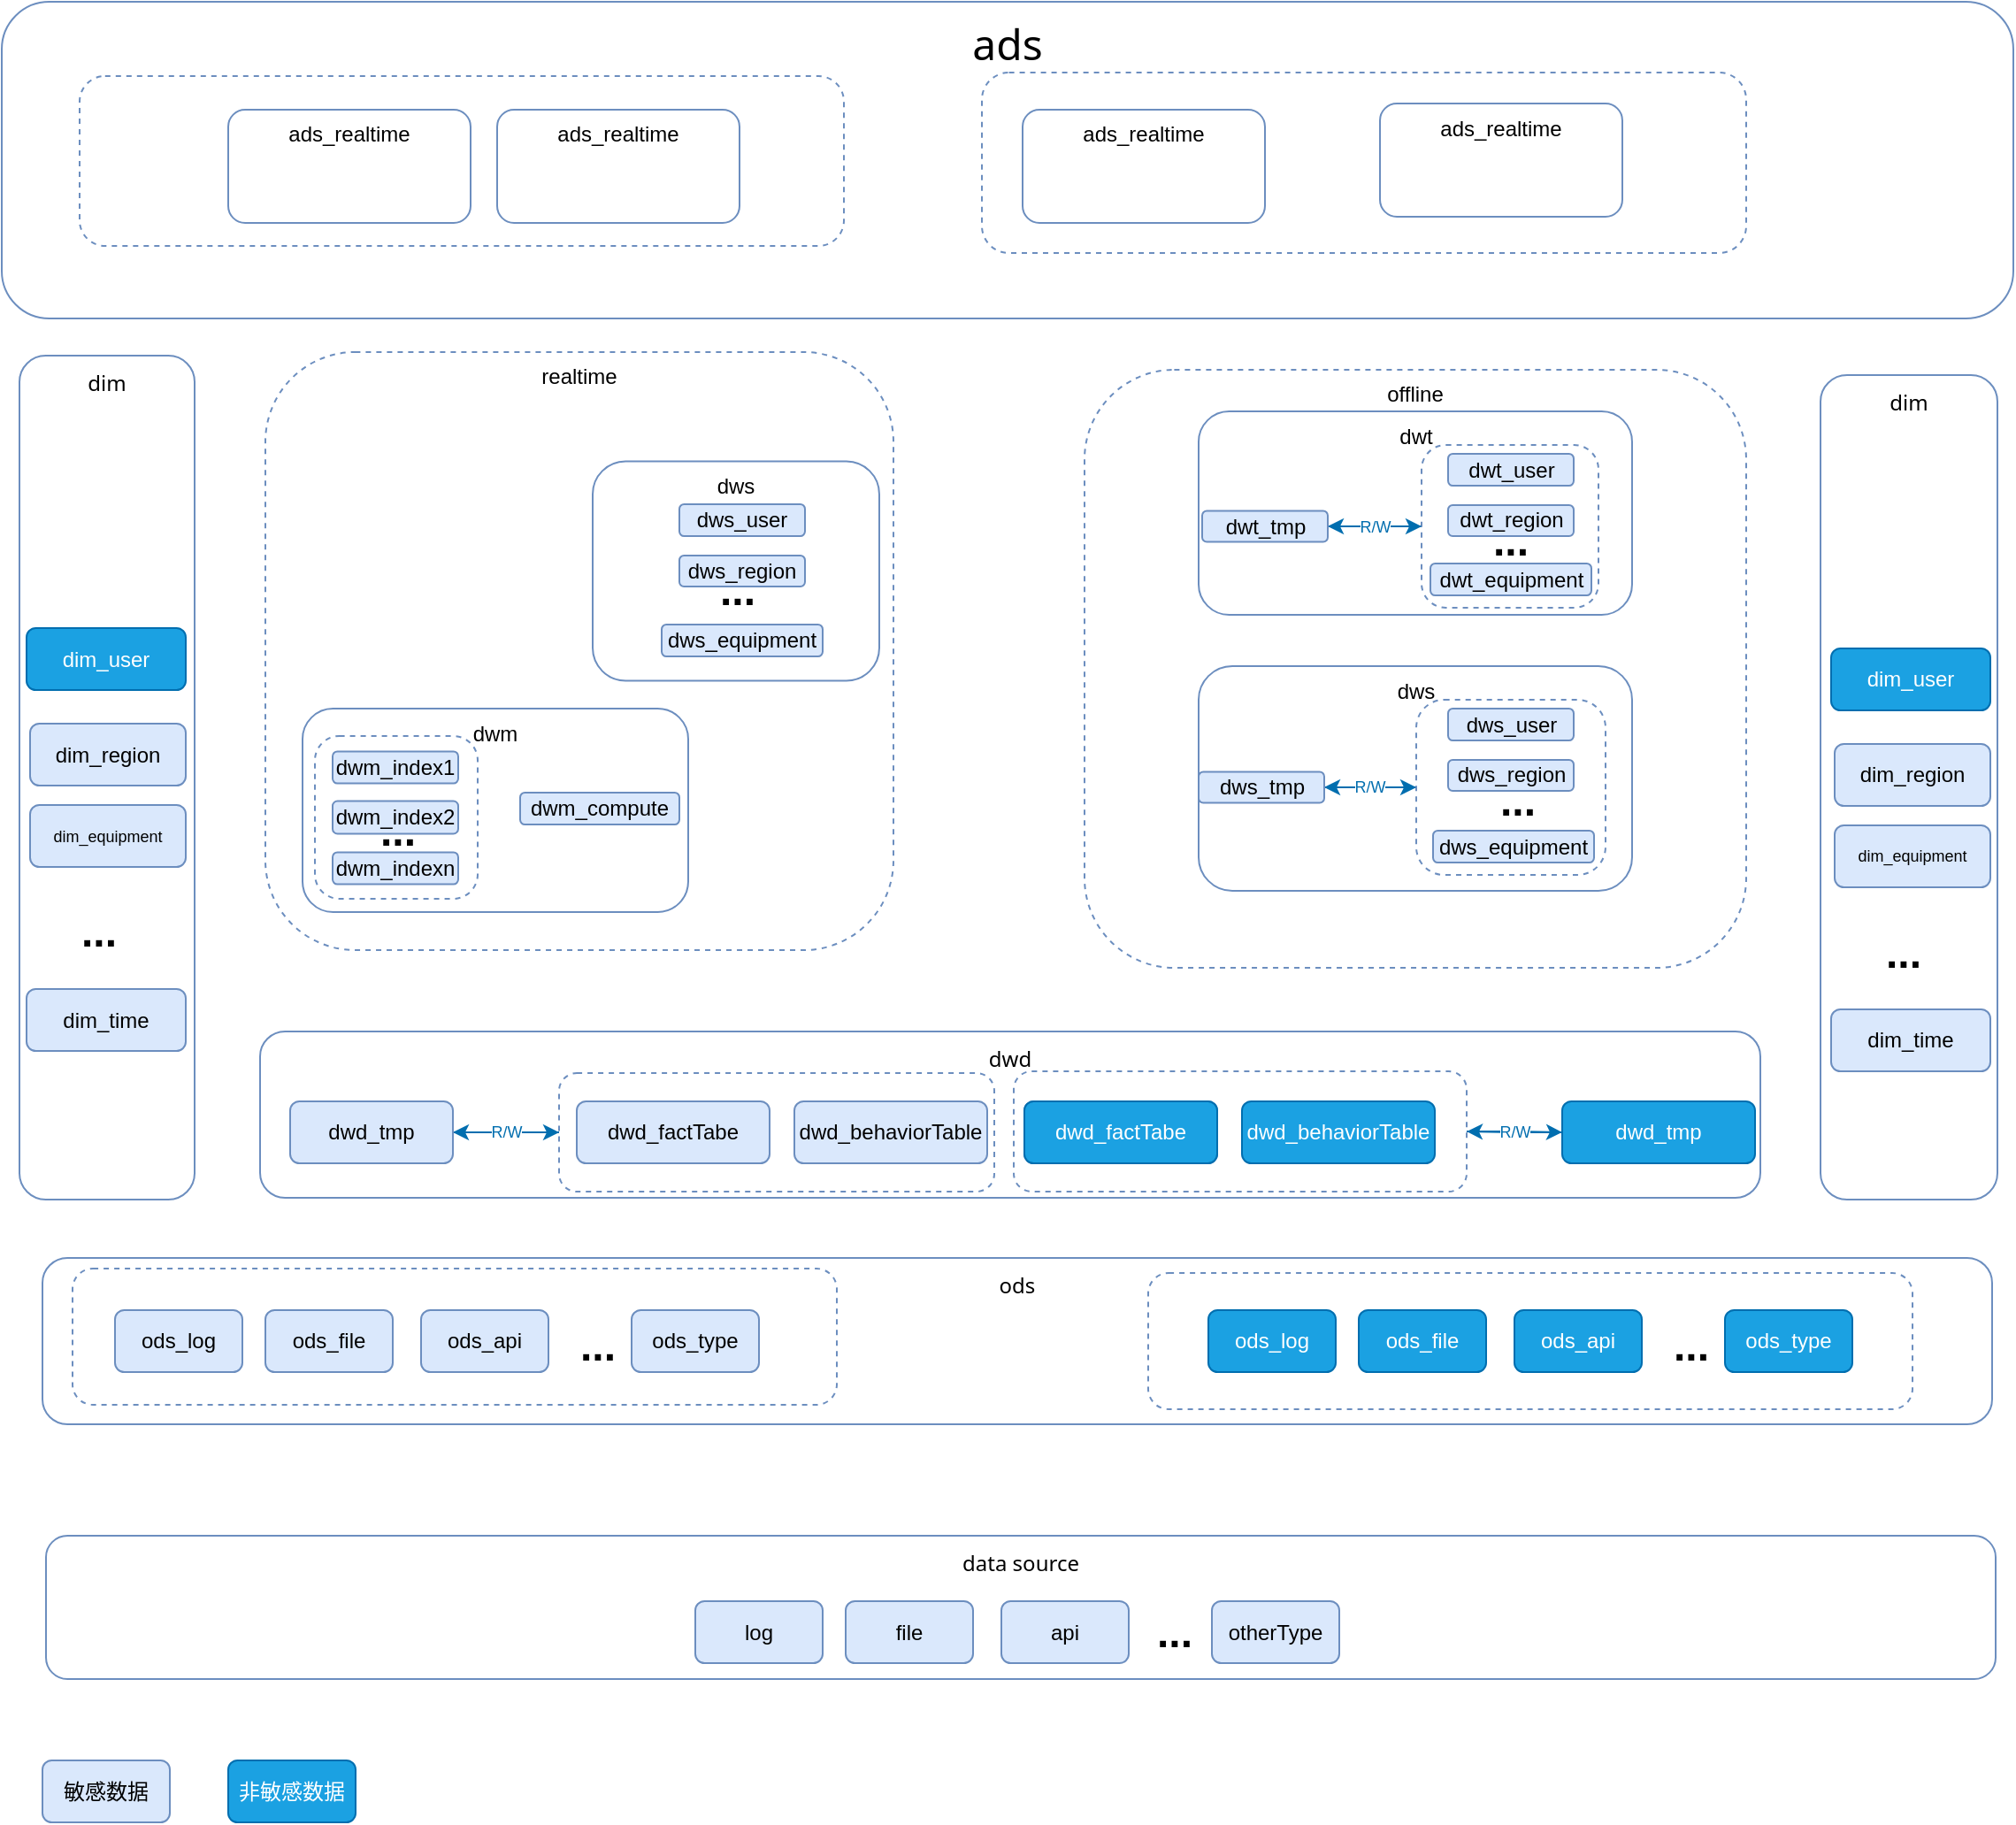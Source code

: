 <mxfile version="17.1.3" type="github">
  <diagram id="wFE0QG_FPsp0jaGvCLVb" name="Page-1">
    <mxGraphModel dx="3422" dy="1943" grid="0" gridSize="10" guides="1" tooltips="1" connect="1" arrows="1" fold="1" page="0" pageScale="1" pageWidth="850" pageHeight="1100" math="0" shadow="0">
      <root>
        <mxCell id="0" />
        <mxCell id="1" parent="0" />
        <mxCell id="cfSpo1sAoN0eUYBv1VR0-3" value="敏感数据" style="rounded=1;whiteSpace=wrap;html=1;fillColor=#dae8fc;strokeColor=#6c8ebf;" parent="1" vertex="1">
          <mxGeometry x="-1595" y="27" width="72" height="35" as="geometry" />
        </mxCell>
        <mxCell id="cfSpo1sAoN0eUYBv1VR0-4" value="非敏感数据" style="rounded=1;whiteSpace=wrap;html=1;fillColor=#1ba1e2;strokeColor=#006EAF;fontColor=#ffffff;" parent="1" vertex="1">
          <mxGeometry x="-1490" y="27" width="72" height="35" as="geometry" />
        </mxCell>
        <mxCell id="cfSpo1sAoN0eUYBv1VR0-5" value="&lt;p style=&quot;line-height: normal; margin: 0pt 0in; text-indent: 0in; text-align: left; direction: ltr; unicode-bidi: embed; word-break: normal; font-size: 12px;&quot;&gt;&lt;span style=&quot;font-size: 12px; font-family: &amp;quot;segoe ui&amp;quot;; letter-spacing: 0pt; vertical-align: baseline;&quot;&gt;data source&lt;/span&gt;&lt;/p&gt;" style="rounded=1;whiteSpace=wrap;html=1;fillColor=none;strokeColor=#6c8ebf;verticalAlign=top;fontSize=12;" parent="1" vertex="1">
          <mxGeometry x="-1593" y="-100" width="1102" height="81" as="geometry" />
        </mxCell>
        <mxCell id="cfSpo1sAoN0eUYBv1VR0-1" value="&lt;p style=&quot;line-height: normal; margin: 0pt 0in; text-indent: 0in; text-align: left; direction: ltr; unicode-bidi: embed; word-break: normal; font-size: 12px;&quot;&gt;&lt;font face=&quot;segoe ui&quot; style=&quot;font-size: 12px;&quot;&gt;&lt;span style=&quot;font-size: 12px;&quot;&gt;ods&lt;/span&gt;&lt;/font&gt;&lt;/p&gt;" style="rounded=1;whiteSpace=wrap;html=1;fillColor=none;strokeColor=#6c8ebf;verticalAlign=top;fontSize=12;" parent="1" vertex="1">
          <mxGeometry x="-1595" y="-257" width="1102" height="94" as="geometry" />
        </mxCell>
        <mxCell id="cfSpo1sAoN0eUYBv1VR0-7" value="&lt;p style=&quot;line-height: normal ; margin-top: 0pt ; margin-bottom: 0pt ; margin-left: 0in ; margin-right: 0in ; text-indent: 0in ; text-align: left ; direction: ltr ; unicode-bidi: embed ; word-break: normal&quot;&gt;&lt;br&gt;&lt;/p&gt;" style="rounded=1;whiteSpace=wrap;html=1;fillColor=none;strokeColor=#6c8ebf;verticalAlign=top;dashed=1;" parent="1" vertex="1">
          <mxGeometry x="-1578" y="-251" width="432" height="77" as="geometry" />
        </mxCell>
        <mxCell id="cfSpo1sAoN0eUYBv1VR0-9" value="&lt;p style=&quot;line-height: normal ; margin-top: 0pt ; margin-bottom: 0pt ; margin-left: 0in ; margin-right: 0in ; text-indent: 0in ; text-align: left ; direction: ltr ; unicode-bidi: embed ; word-break: normal&quot;&gt;&lt;br&gt;&lt;/p&gt;" style="rounded=1;whiteSpace=wrap;html=1;fillColor=none;strokeColor=#6c8ebf;verticalAlign=top;dashed=1;" parent="1" vertex="1">
          <mxGeometry x="-970" y="-248.5" width="432" height="77" as="geometry" />
        </mxCell>
        <mxCell id="cfSpo1sAoN0eUYBv1VR0-10" value="ods_log" style="rounded=1;whiteSpace=wrap;html=1;fillColor=#1ba1e2;strokeColor=#006EAF;fontColor=#ffffff;" parent="1" vertex="1">
          <mxGeometry x="-936" y="-227.5" width="72" height="35" as="geometry" />
        </mxCell>
        <mxCell id="cfSpo1sAoN0eUYBv1VR0-11" value="&lt;p style=&quot;line-height: normal ; margin-top: 0pt ; margin-bottom: 0pt ; margin-left: 0in ; margin-right: 0in ; text-indent: 0in ; text-align: left ; direction: ltr ; unicode-bidi: embed ; word-break: normal&quot;&gt;offline&lt;/p&gt;" style="rounded=1;whiteSpace=wrap;html=1;fillColor=none;strokeColor=#6c8ebf;verticalAlign=top;dashed=1;" parent="1" vertex="1">
          <mxGeometry x="-1006" y="-759" width="374" height="338" as="geometry" />
        </mxCell>
        <mxCell id="cfSpo1sAoN0eUYBv1VR0-15" value="&lt;p style=&quot;line-height: normal ; margin-top: 0pt ; margin-bottom: 0pt ; margin-left: 0in ; margin-right: 0in ; text-indent: 0in ; text-align: left ; direction: ltr ; unicode-bidi: embed ; word-break: normal&quot;&gt;realtime&lt;/p&gt;" style="rounded=1;whiteSpace=wrap;html=1;fillColor=none;strokeColor=#6c8ebf;verticalAlign=top;dashed=1;" parent="1" vertex="1">
          <mxGeometry x="-1469" y="-769" width="355" height="338" as="geometry" />
        </mxCell>
        <mxCell id="cfSpo1sAoN0eUYBv1VR0-16" value="&lt;p style=&quot;line-height: normal ; margin-top: 0pt ; margin-bottom: 0pt ; margin-left: 0in ; margin-right: 0in ; text-indent: 0in ; text-align: left ; direction: ltr ; unicode-bidi: embed ; word-break: normal&quot;&gt;&lt;font face=&quot;segoe ui&quot;&gt;&lt;span style=&quot;font-size: 24px&quot;&gt;ads&lt;/span&gt;&lt;/font&gt;&lt;/p&gt;" style="rounded=1;whiteSpace=wrap;html=1;fillColor=none;strokeColor=#6c8ebf;verticalAlign=top;" parent="1" vertex="1">
          <mxGeometry x="-1618" y="-967" width="1137" height="179" as="geometry" />
        </mxCell>
        <mxCell id="cfSpo1sAoN0eUYBv1VR0-18" value="&lt;p style=&quot;line-height: normal; margin: 0pt 0in; text-indent: 0in; text-align: left; direction: ltr; unicode-bidi: embed; word-break: normal; font-size: 12px;&quot;&gt;&lt;font face=&quot;segoe ui&quot; style=&quot;font-size: 12px;&quot;&gt;&lt;span style=&quot;font-size: 12px;&quot;&gt;dim&lt;/span&gt;&lt;/font&gt;&lt;/p&gt;" style="rounded=1;whiteSpace=wrap;html=1;fillColor=none;strokeColor=#6c8ebf;verticalAlign=top;fontSize=12;" parent="1" vertex="1">
          <mxGeometry x="-1608" y="-767" width="99" height="477" as="geometry" />
        </mxCell>
        <mxCell id="cfSpo1sAoN0eUYBv1VR0-22" value="&lt;p style=&quot;line-height: normal; margin: 0pt 0in; text-indent: 0in; text-align: left; direction: ltr; unicode-bidi: embed; word-break: normal; font-size: 12px;&quot;&gt;&lt;font face=&quot;segoe ui&quot; style=&quot;font-size: 12px;&quot;&gt;&lt;span style=&quot;font-size: 12px;&quot;&gt;dwd&lt;/span&gt;&lt;/font&gt;&lt;/p&gt;" style="rounded=1;whiteSpace=wrap;html=1;fillColor=none;strokeColor=#6c8ebf;verticalAlign=top;fontSize=12;" parent="1" vertex="1">
          <mxGeometry x="-1472" y="-385" width="848" height="94" as="geometry" />
        </mxCell>
        <mxCell id="cfSpo1sAoN0eUYBv1VR0-24" value="&lt;p style=&quot;line-height: normal ; margin-top: 0pt ; margin-bottom: 0pt ; margin-left: 0in ; margin-right: 0in ; text-indent: 0in ; text-align: left ; direction: ltr ; unicode-bidi: embed ; word-break: normal&quot;&gt;ads_realtime&lt;/p&gt;" style="rounded=1;whiteSpace=wrap;html=1;fillColor=none;strokeColor=#6c8ebf;verticalAlign=top;" parent="1" vertex="1">
          <mxGeometry x="-1490" y="-906" width="137" height="64" as="geometry" />
        </mxCell>
        <mxCell id="cfSpo1sAoN0eUYBv1VR0-26" value="&lt;p style=&quot;line-height: normal ; margin-top: 0pt ; margin-bottom: 0pt ; margin-left: 0in ; margin-right: 0in ; text-indent: 0in ; text-align: left ; direction: ltr ; unicode-bidi: embed ; word-break: normal&quot;&gt;ads_realtime&lt;/p&gt;" style="rounded=1;whiteSpace=wrap;html=1;fillColor=none;strokeColor=#6c8ebf;verticalAlign=top;" parent="1" vertex="1">
          <mxGeometry x="-1338" y="-906" width="137" height="64" as="geometry" />
        </mxCell>
        <mxCell id="cfSpo1sAoN0eUYBv1VR0-27" value="&lt;p style=&quot;line-height: normal ; margin-top: 0pt ; margin-bottom: 0pt ; margin-left: 0in ; margin-right: 0in ; text-indent: 0in ; text-align: left ; direction: ltr ; unicode-bidi: embed ; word-break: normal&quot;&gt;ads_realtime&lt;/p&gt;" style="rounded=1;whiteSpace=wrap;html=1;fillColor=none;strokeColor=#6c8ebf;verticalAlign=top;" parent="1" vertex="1">
          <mxGeometry x="-1041" y="-906" width="137" height="64" as="geometry" />
        </mxCell>
        <mxCell id="cfSpo1sAoN0eUYBv1VR0-28" value="&lt;p style=&quot;line-height: normal ; margin-top: 0pt ; margin-bottom: 0pt ; margin-left: 0in ; margin-right: 0in ; text-indent: 0in ; text-align: left ; direction: ltr ; unicode-bidi: embed ; word-break: normal&quot;&gt;ads_realtime&lt;/p&gt;" style="rounded=1;whiteSpace=wrap;html=1;fillColor=none;strokeColor=#6c8ebf;verticalAlign=top;" parent="1" vertex="1">
          <mxGeometry x="-839" y="-909.5" width="137" height="64" as="geometry" />
        </mxCell>
        <mxCell id="cfSpo1sAoN0eUYBv1VR0-29" value="&lt;p style=&quot;line-height: normal ; margin-top: 0pt ; margin-bottom: 0pt ; margin-left: 0in ; margin-right: 0in ; text-indent: 0in ; text-align: left ; direction: ltr ; unicode-bidi: embed ; word-break: normal&quot;&gt;&lt;br&gt;&lt;/p&gt;" style="rounded=1;whiteSpace=wrap;html=1;fillColor=none;strokeColor=#6c8ebf;verticalAlign=top;dashed=1;" parent="1" vertex="1">
          <mxGeometry x="-1574" y="-925" width="432" height="96" as="geometry" />
        </mxCell>
        <mxCell id="cfSpo1sAoN0eUYBv1VR0-30" value="&lt;p style=&quot;line-height: normal ; margin-top: 0pt ; margin-bottom: 0pt ; margin-left: 0in ; margin-right: 0in ; text-indent: 0in ; text-align: left ; direction: ltr ; unicode-bidi: embed ; word-break: normal&quot;&gt;&lt;br&gt;&lt;/p&gt;" style="rounded=1;whiteSpace=wrap;html=1;fillColor=none;strokeColor=#6c8ebf;verticalAlign=top;dashed=1;" parent="1" vertex="1">
          <mxGeometry x="-1064" y="-927" width="432" height="102" as="geometry" />
        </mxCell>
        <mxCell id="pqG9o0sj6zr8Hv4IB4PB-1" value="ods_file" style="rounded=1;whiteSpace=wrap;html=1;fillColor=#1ba1e2;strokeColor=#006EAF;fontColor=#ffffff;" vertex="1" parent="1">
          <mxGeometry x="-851" y="-227.5" width="72" height="35" as="geometry" />
        </mxCell>
        <mxCell id="pqG9o0sj6zr8Hv4IB4PB-2" value="ods_api" style="rounded=1;whiteSpace=wrap;html=1;fillColor=#1ba1e2;strokeColor=#006EAF;fontColor=#ffffff;" vertex="1" parent="1">
          <mxGeometry x="-763" y="-227.5" width="72" height="35" as="geometry" />
        </mxCell>
        <mxCell id="pqG9o0sj6zr8Hv4IB4PB-4" value="&lt;h1&gt;...&lt;/h1&gt;" style="text;html=1;strokeColor=none;fillColor=none;spacing=5;spacingTop=-20;whiteSpace=wrap;overflow=hidden;rounded=0;fontSize=12;fontColor=#000000;" vertex="1" parent="1">
          <mxGeometry x="-678" y="-227.5" width="28" height="35" as="geometry" />
        </mxCell>
        <mxCell id="pqG9o0sj6zr8Hv4IB4PB-6" value="ods_type" style="rounded=1;whiteSpace=wrap;html=1;fillColor=#1ba1e2;strokeColor=#006EAF;fontColor=#ffffff;" vertex="1" parent="1">
          <mxGeometry x="-644" y="-227.5" width="72" height="35" as="geometry" />
        </mxCell>
        <mxCell id="pqG9o0sj6zr8Hv4IB4PB-7" value="ods_log" style="rounded=1;whiteSpace=wrap;html=1;fillColor=#dae8fc;strokeColor=#6c8ebf;" vertex="1" parent="1">
          <mxGeometry x="-1554" y="-227.5" width="72" height="35" as="geometry" />
        </mxCell>
        <mxCell id="pqG9o0sj6zr8Hv4IB4PB-8" value="ods_file" style="rounded=1;whiteSpace=wrap;html=1;fillColor=#dae8fc;strokeColor=#6c8ebf;" vertex="1" parent="1">
          <mxGeometry x="-1469" y="-227.5" width="72" height="35" as="geometry" />
        </mxCell>
        <mxCell id="pqG9o0sj6zr8Hv4IB4PB-9" value="ods_api" style="rounded=1;whiteSpace=wrap;html=1;fillColor=#dae8fc;strokeColor=#6c8ebf;" vertex="1" parent="1">
          <mxGeometry x="-1381" y="-227.5" width="72" height="35" as="geometry" />
        </mxCell>
        <mxCell id="pqG9o0sj6zr8Hv4IB4PB-10" value="&lt;h1&gt;...&lt;/h1&gt;" style="text;html=1;strokeColor=none;fillColor=none;spacing=5;spacingTop=-20;whiteSpace=wrap;overflow=hidden;rounded=0;fontSize=12;fontColor=#000000;" vertex="1" parent="1">
          <mxGeometry x="-1296" y="-227.5" width="28" height="35" as="geometry" />
        </mxCell>
        <mxCell id="pqG9o0sj6zr8Hv4IB4PB-11" value="ods_type" style="rounded=1;whiteSpace=wrap;html=1;fillColor=#dae8fc;strokeColor=#6c8ebf;" vertex="1" parent="1">
          <mxGeometry x="-1262" y="-227.5" width="72" height="35" as="geometry" />
        </mxCell>
        <mxCell id="pqG9o0sj6zr8Hv4IB4PB-52" style="edgeStyle=orthogonalEdgeStyle;rounded=0;orthogonalLoop=1;jettySize=auto;html=1;exitX=0;exitY=0.5;exitDx=0;exitDy=0;entryX=1;entryY=0.5;entryDx=0;entryDy=0;fontSize=9;fontColor=#000000;strokeColor=#006EAF;fillColor=#1ba1e2;" edge="1" parent="1" source="pqG9o0sj6zr8Hv4IB4PB-12" target="pqG9o0sj6zr8Hv4IB4PB-46">
          <mxGeometry relative="1" as="geometry" />
        </mxCell>
        <mxCell id="pqG9o0sj6zr8Hv4IB4PB-12" value="&lt;p style=&quot;line-height: normal ; margin-top: 0pt ; margin-bottom: 0pt ; margin-left: 0in ; margin-right: 0in ; text-indent: 0in ; text-align: left ; direction: ltr ; unicode-bidi: embed ; word-break: normal&quot;&gt;&lt;br&gt;&lt;/p&gt;" style="rounded=1;whiteSpace=wrap;html=1;fillColor=none;strokeColor=#6c8ebf;verticalAlign=top;dashed=1;" vertex="1" parent="1">
          <mxGeometry x="-1303" y="-361.5" width="246" height="67" as="geometry" />
        </mxCell>
        <mxCell id="pqG9o0sj6zr8Hv4IB4PB-13" value="dwd_factTabe" style="rounded=1;whiteSpace=wrap;html=1;fillColor=#dae8fc;strokeColor=#6c8ebf;" vertex="1" parent="1">
          <mxGeometry x="-1293" y="-345.5" width="109" height="35" as="geometry" />
        </mxCell>
        <mxCell id="pqG9o0sj6zr8Hv4IB4PB-31" value="dim_user" style="rounded=1;whiteSpace=wrap;html=1;fillColor=#1ba1e2;strokeColor=#006EAF;fontColor=#ffffff;" vertex="1" parent="1">
          <mxGeometry x="-1604" y="-613" width="90" height="35" as="geometry" />
        </mxCell>
        <mxCell id="pqG9o0sj6zr8Hv4IB4PB-32" value="dim_region" style="rounded=1;whiteSpace=wrap;html=1;fillColor=#dae8fc;strokeColor=#6c8ebf;" vertex="1" parent="1">
          <mxGeometry x="-1602" y="-559" width="88" height="35" as="geometry" />
        </mxCell>
        <mxCell id="pqG9o0sj6zr8Hv4IB4PB-33" value="dim_equipment" style="rounded=1;whiteSpace=wrap;html=1;fillColor=#dae8fc;strokeColor=#6c8ebf;fontSize=9;" vertex="1" parent="1">
          <mxGeometry x="-1602" y="-513" width="88" height="35" as="geometry" />
        </mxCell>
        <mxCell id="pqG9o0sj6zr8Hv4IB4PB-34" value="&lt;h1&gt;...&lt;/h1&gt;" style="text;html=1;strokeColor=none;fillColor=none;spacing=5;spacingTop=-20;whiteSpace=wrap;overflow=hidden;rounded=0;fontSize=12;fontColor=#000000;" vertex="1" parent="1">
          <mxGeometry x="-1578" y="-461" width="28" height="35" as="geometry" />
        </mxCell>
        <mxCell id="pqG9o0sj6zr8Hv4IB4PB-35" value="dim_time" style="rounded=1;whiteSpace=wrap;html=1;fillColor=#dae8fc;strokeColor=#6c8ebf;" vertex="1" parent="1">
          <mxGeometry x="-1604" y="-409" width="90" height="35" as="geometry" />
        </mxCell>
        <mxCell id="pqG9o0sj6zr8Hv4IB4PB-36" value="&lt;p style=&quot;line-height: normal; margin: 0pt 0in; text-indent: 0in; text-align: left; direction: ltr; unicode-bidi: embed; word-break: normal; font-size: 12px;&quot;&gt;&lt;font face=&quot;segoe ui&quot; style=&quot;font-size: 12px;&quot;&gt;&lt;span style=&quot;font-size: 12px;&quot;&gt;dim&lt;/span&gt;&lt;/font&gt;&lt;/p&gt;" style="rounded=1;whiteSpace=wrap;html=1;fillColor=none;strokeColor=#6c8ebf;verticalAlign=top;fontSize=12;" vertex="1" parent="1">
          <mxGeometry x="-590" y="-756" width="100" height="466" as="geometry" />
        </mxCell>
        <mxCell id="pqG9o0sj6zr8Hv4IB4PB-37" value="dim_user" style="rounded=1;whiteSpace=wrap;html=1;fillColor=#1ba1e2;strokeColor=#006EAF;fontColor=#ffffff;" vertex="1" parent="1">
          <mxGeometry x="-584" y="-601.5" width="90" height="35" as="geometry" />
        </mxCell>
        <mxCell id="pqG9o0sj6zr8Hv4IB4PB-38" value="dim_region" style="rounded=1;whiteSpace=wrap;html=1;fillColor=#dae8fc;strokeColor=#6c8ebf;" vertex="1" parent="1">
          <mxGeometry x="-582" y="-547.5" width="88" height="35" as="geometry" />
        </mxCell>
        <mxCell id="pqG9o0sj6zr8Hv4IB4PB-39" value="dim_equipment" style="rounded=1;whiteSpace=wrap;html=1;fillColor=#dae8fc;strokeColor=#6c8ebf;fontSize=9;" vertex="1" parent="1">
          <mxGeometry x="-582" y="-501.5" width="88" height="35" as="geometry" />
        </mxCell>
        <mxCell id="pqG9o0sj6zr8Hv4IB4PB-40" value="&lt;h1&gt;...&lt;/h1&gt;" style="text;html=1;strokeColor=none;fillColor=none;spacing=5;spacingTop=-20;whiteSpace=wrap;overflow=hidden;rounded=0;fontSize=12;fontColor=#000000;" vertex="1" parent="1">
          <mxGeometry x="-558" y="-449.5" width="28" height="35" as="geometry" />
        </mxCell>
        <mxCell id="pqG9o0sj6zr8Hv4IB4PB-41" value="dim_time" style="rounded=1;whiteSpace=wrap;html=1;fillColor=#dae8fc;strokeColor=#6c8ebf;" vertex="1" parent="1">
          <mxGeometry x="-584" y="-397.5" width="90" height="35" as="geometry" />
        </mxCell>
        <mxCell id="pqG9o0sj6zr8Hv4IB4PB-42" value="dwd_behaviorTable" style="rounded=1;whiteSpace=wrap;html=1;fillColor=#dae8fc;strokeColor=#6c8ebf;" vertex="1" parent="1">
          <mxGeometry x="-1170" y="-345.5" width="109" height="35" as="geometry" />
        </mxCell>
        <mxCell id="pqG9o0sj6zr8Hv4IB4PB-51" value="R/W" style="edgeStyle=orthogonalEdgeStyle;rounded=0;orthogonalLoop=1;jettySize=auto;html=1;fontSize=9;fontColor=#006EaF;entryX=0;entryY=0.5;entryDx=0;entryDy=0;fillColor=#1ba1e2;strokeColor=#006EAF;" edge="1" parent="1" source="pqG9o0sj6zr8Hv4IB4PB-46" target="pqG9o0sj6zr8Hv4IB4PB-12">
          <mxGeometry relative="1" as="geometry">
            <Array as="points">
              <mxPoint x="-1351" y="-328" />
              <mxPoint x="-1351" y="-328" />
            </Array>
          </mxGeometry>
        </mxCell>
        <mxCell id="pqG9o0sj6zr8Hv4IB4PB-46" value="dwd_tmp" style="rounded=1;whiteSpace=wrap;html=1;fillColor=#dae8fc;strokeColor=#6c8ebf;" vertex="1" parent="1">
          <mxGeometry x="-1455" y="-345.5" width="92" height="35" as="geometry" />
        </mxCell>
        <mxCell id="pqG9o0sj6zr8Hv4IB4PB-54" style="edgeStyle=orthogonalEdgeStyle;rounded=0;orthogonalLoop=1;jettySize=auto;html=1;entryX=0;entryY=0.5;entryDx=0;entryDy=0;fontSize=9;fontColor=#006EaF;strokeColor=#006EAF;fillColor=#1ba1e2;" edge="1" parent="1" source="pqG9o0sj6zr8Hv4IB4PB-47" target="pqG9o0sj6zr8Hv4IB4PB-50">
          <mxGeometry relative="1" as="geometry" />
        </mxCell>
        <mxCell id="pqG9o0sj6zr8Hv4IB4PB-47" value="&lt;p style=&quot;line-height: normal ; margin-top: 0pt ; margin-bottom: 0pt ; margin-left: 0in ; margin-right: 0in ; text-indent: 0in ; text-align: left ; direction: ltr ; unicode-bidi: embed ; word-break: normal&quot;&gt;&lt;br&gt;&lt;/p&gt;" style="rounded=1;whiteSpace=wrap;html=1;fillColor=none;strokeColor=#6c8ebf;verticalAlign=top;dashed=1;" vertex="1" parent="1">
          <mxGeometry x="-1046" y="-362.5" width="256" height="68" as="geometry" />
        </mxCell>
        <mxCell id="pqG9o0sj6zr8Hv4IB4PB-48" value="dwd_factTabe" style="rounded=1;whiteSpace=wrap;html=1;fillColor=#dae8fc;strokeColor=#6c8ebf;" vertex="1" parent="1">
          <mxGeometry x="-1040" y="-345.5" width="109" height="35" as="geometry" />
        </mxCell>
        <mxCell id="pqG9o0sj6zr8Hv4IB4PB-49" value="dwd_behaviorTable" style="rounded=1;whiteSpace=wrap;html=1;fillColor=#1ba1e2;strokeColor=#006EAF;fontColor=#ffffff;" vertex="1" parent="1">
          <mxGeometry x="-917" y="-345.5" width="109" height="35" as="geometry" />
        </mxCell>
        <mxCell id="pqG9o0sj6zr8Hv4IB4PB-55" value="R/W" style="edgeStyle=orthogonalEdgeStyle;rounded=0;orthogonalLoop=1;jettySize=auto;html=1;entryX=1;entryY=0.5;entryDx=0;entryDy=0;fontSize=9;fontColor=#006EaF;strokeColor=#006EAF;fillColor=#1ba1e2;" edge="1" parent="1" source="pqG9o0sj6zr8Hv4IB4PB-50" target="pqG9o0sj6zr8Hv4IB4PB-47">
          <mxGeometry relative="1" as="geometry" />
        </mxCell>
        <mxCell id="pqG9o0sj6zr8Hv4IB4PB-50" value="dwd_tmp" style="rounded=1;whiteSpace=wrap;html=1;fillColor=#1ba1e2;strokeColor=#006EAF;fontColor=#ffffff;" vertex="1" parent="1">
          <mxGeometry x="-736" y="-345.5" width="109" height="35" as="geometry" />
        </mxCell>
        <mxCell id="pqG9o0sj6zr8Hv4IB4PB-56" value="dwd_factTabe" style="rounded=1;whiteSpace=wrap;html=1;fillColor=#1ba1e2;strokeColor=#006EAF;fontColor=#ffffff;" vertex="1" parent="1">
          <mxGeometry x="-1040" y="-345.5" width="109" height="35" as="geometry" />
        </mxCell>
        <mxCell id="pqG9o0sj6zr8Hv4IB4PB-57" style="edgeStyle=orthogonalEdgeStyle;rounded=0;orthogonalLoop=1;jettySize=auto;html=1;exitX=0.5;exitY=1;exitDx=0;exitDy=0;fontSize=9;fontColor=#006EaF;strokeColor=default;" edge="1" parent="1" source="cfSpo1sAoN0eUYBv1VR0-18" target="cfSpo1sAoN0eUYBv1VR0-18">
          <mxGeometry relative="1" as="geometry" />
        </mxCell>
        <mxCell id="pqG9o0sj6zr8Hv4IB4PB-58" value="log" style="rounded=1;whiteSpace=wrap;html=1;fillColor=#dae8fc;strokeColor=#6c8ebf;" vertex="1" parent="1">
          <mxGeometry x="-1226" y="-63" width="72" height="35" as="geometry" />
        </mxCell>
        <mxCell id="pqG9o0sj6zr8Hv4IB4PB-59" value="file" style="rounded=1;whiteSpace=wrap;html=1;fillColor=#dae8fc;strokeColor=#6c8ebf;" vertex="1" parent="1">
          <mxGeometry x="-1141" y="-63" width="72" height="35" as="geometry" />
        </mxCell>
        <mxCell id="pqG9o0sj6zr8Hv4IB4PB-60" value="api" style="rounded=1;whiteSpace=wrap;html=1;fillColor=#dae8fc;strokeColor=#6c8ebf;" vertex="1" parent="1">
          <mxGeometry x="-1053" y="-63" width="72" height="35" as="geometry" />
        </mxCell>
        <mxCell id="pqG9o0sj6zr8Hv4IB4PB-61" value="otherType" style="rounded=1;whiteSpace=wrap;html=1;fillColor=#dae8fc;strokeColor=#6c8ebf;" vertex="1" parent="1">
          <mxGeometry x="-934" y="-63" width="72" height="35" as="geometry" />
        </mxCell>
        <mxCell id="pqG9o0sj6zr8Hv4IB4PB-62" value="&lt;h1&gt;...&lt;/h1&gt;" style="text;html=1;strokeColor=none;fillColor=none;spacing=5;spacingTop=-20;whiteSpace=wrap;overflow=hidden;rounded=0;fontSize=12;fontColor=#000000;" vertex="1" parent="1">
          <mxGeometry x="-970" y="-65" width="28" height="35" as="geometry" />
        </mxCell>
        <mxCell id="pqG9o0sj6zr8Hv4IB4PB-65" value="&lt;p style=&quot;line-height: normal ; margin: 0pt 0in ; text-indent: 0in ; text-align: left ; direction: ltr ; unicode-bidi: embed ; word-break: normal ; font-size: 12px&quot;&gt;dws&lt;/p&gt;" style="rounded=1;whiteSpace=wrap;html=1;fillColor=none;strokeColor=#6c8ebf;verticalAlign=top;fontSize=12;" vertex="1" parent="1">
          <mxGeometry x="-1284" y="-707.25" width="162" height="124" as="geometry" />
        </mxCell>
        <mxCell id="pqG9o0sj6zr8Hv4IB4PB-66" value="dws_user" style="rounded=1;whiteSpace=wrap;html=1;fillColor=#dae8fc;strokeColor=#6c8ebf;" vertex="1" parent="1">
          <mxGeometry x="-1235" y="-683" width="71" height="18" as="geometry" />
        </mxCell>
        <mxCell id="pqG9o0sj6zr8Hv4IB4PB-70" value="dws_region" style="rounded=1;whiteSpace=wrap;html=1;fillColor=#dae8fc;strokeColor=#6c8ebf;" vertex="1" parent="1">
          <mxGeometry x="-1235" y="-654" width="71" height="17.5" as="geometry" />
        </mxCell>
        <mxCell id="pqG9o0sj6zr8Hv4IB4PB-72" value="dws_equipment" style="rounded=1;whiteSpace=wrap;html=1;fillColor=#dae8fc;strokeColor=#6c8ebf;" vertex="1" parent="1">
          <mxGeometry x="-1245" y="-615" width="91" height="18" as="geometry" />
        </mxCell>
        <mxCell id="pqG9o0sj6zr8Hv4IB4PB-75" value="&lt;h1&gt;...&lt;/h1&gt;" style="text;html=1;strokeColor=none;fillColor=none;spacing=5;spacingTop=-20;whiteSpace=wrap;overflow=hidden;rounded=0;fontSize=12;fontColor=#000000;" vertex="1" parent="1">
          <mxGeometry x="-1217" y="-654" width="28" height="35" as="geometry" />
        </mxCell>
        <mxCell id="pqG9o0sj6zr8Hv4IB4PB-95" value="&lt;p style=&quot;line-height: normal ; margin: 0pt 0in ; text-indent: 0in ; text-align: left ; direction: ltr ; unicode-bidi: embed ; word-break: normal ; font-size: 12px&quot;&gt;dwm&lt;/p&gt;" style="rounded=1;whiteSpace=wrap;html=1;fillColor=none;strokeColor=#6c8ebf;verticalAlign=top;fontSize=12;" vertex="1" parent="1">
          <mxGeometry x="-1448" y="-567.5" width="218" height="115" as="geometry" />
        </mxCell>
        <mxCell id="pqG9o0sj6zr8Hv4IB4PB-102" value="&lt;p style=&quot;line-height: normal ; margin: 0pt 0in ; text-indent: 0in ; text-align: left ; direction: ltr ; unicode-bidi: embed ; word-break: normal ; font-size: 12px&quot;&gt;&lt;br&gt;&lt;/p&gt;" style="rounded=1;whiteSpace=wrap;html=1;fillColor=none;strokeColor=#6c8ebf;verticalAlign=top;fontSize=12;dashed=1;" vertex="1" parent="1">
          <mxGeometry x="-1441" y="-552" width="92" height="92" as="geometry" />
        </mxCell>
        <mxCell id="pqG9o0sj6zr8Hv4IB4PB-123" value="&lt;p style=&quot;line-height: normal ; margin: 0pt 0in ; text-indent: 0in ; text-align: left ; direction: ltr ; unicode-bidi: embed ; word-break: normal ; font-size: 12px&quot;&gt;dws&lt;/p&gt;" style="rounded=1;whiteSpace=wrap;html=1;fillColor=none;strokeColor=#6c8ebf;verticalAlign=top;fontSize=12;" vertex="1" parent="1">
          <mxGeometry x="-941.5" y="-591.5" width="245" height="127" as="geometry" />
        </mxCell>
        <mxCell id="pqG9o0sj6zr8Hv4IB4PB-124" value="dws_user" style="rounded=1;whiteSpace=wrap;html=1;fillColor=#dae8fc;strokeColor=#6c8ebf;" vertex="1" parent="1">
          <mxGeometry x="-800.5" y="-567.5" width="71" height="18" as="geometry" />
        </mxCell>
        <mxCell id="pqG9o0sj6zr8Hv4IB4PB-125" value="dws_region" style="rounded=1;whiteSpace=wrap;html=1;fillColor=#dae8fc;strokeColor=#6c8ebf;" vertex="1" parent="1">
          <mxGeometry x="-800.5" y="-538.5" width="71" height="17.5" as="geometry" />
        </mxCell>
        <mxCell id="pqG9o0sj6zr8Hv4IB4PB-126" value="dws_equipment" style="rounded=1;whiteSpace=wrap;html=1;fillColor=#dae8fc;strokeColor=#6c8ebf;" vertex="1" parent="1">
          <mxGeometry x="-809" y="-498.5" width="91" height="18" as="geometry" />
        </mxCell>
        <mxCell id="pqG9o0sj6zr8Hv4IB4PB-127" value="&lt;h1&gt;...&lt;/h1&gt;" style="text;html=1;strokeColor=none;fillColor=none;spacing=5;spacingTop=-20;whiteSpace=wrap;overflow=hidden;rounded=0;fontSize=12;fontColor=#000000;" vertex="1" parent="1">
          <mxGeometry x="-776" y="-535.5" width="28" height="35" as="geometry" />
        </mxCell>
        <mxCell id="pqG9o0sj6zr8Hv4IB4PB-128" style="edgeStyle=orthogonalEdgeStyle;rounded=0;orthogonalLoop=1;jettySize=auto;html=1;entryX=1;entryY=0.5;entryDx=0;entryDy=0;fontSize=9;fontColor=#006EaF;strokeColor=#006EAF;fillColor=#1ba1e2;" edge="1" parent="1" source="pqG9o0sj6zr8Hv4IB4PB-129" target="pqG9o0sj6zr8Hv4IB4PB-131">
          <mxGeometry relative="1" as="geometry" />
        </mxCell>
        <mxCell id="pqG9o0sj6zr8Hv4IB4PB-129" value="&lt;p style=&quot;line-height: normal ; margin: 0pt 0in ; text-indent: 0in ; text-align: left ; direction: ltr ; unicode-bidi: embed ; word-break: normal ; font-size: 12px&quot;&gt;&lt;br&gt;&lt;/p&gt;" style="rounded=1;whiteSpace=wrap;html=1;fillColor=none;strokeColor=#6c8ebf;verticalAlign=top;fontSize=12;dashed=1;arcSize=16;" vertex="1" parent="1">
          <mxGeometry x="-818.5" y="-572.5" width="107" height="99" as="geometry" />
        </mxCell>
        <mxCell id="pqG9o0sj6zr8Hv4IB4PB-130" value="R/W" style="edgeStyle=orthogonalEdgeStyle;rounded=0;orthogonalLoop=1;jettySize=auto;html=1;entryX=0;entryY=0.5;entryDx=0;entryDy=0;fontSize=9;fontColor=#006EaF;strokeColor=#006EAF;fillColor=#1ba1e2;" edge="1" parent="1" source="pqG9o0sj6zr8Hv4IB4PB-131" target="pqG9o0sj6zr8Hv4IB4PB-129">
          <mxGeometry relative="1" as="geometry" />
        </mxCell>
        <mxCell id="pqG9o0sj6zr8Hv4IB4PB-131" value="dws_tmp" style="rounded=1;whiteSpace=wrap;html=1;fillColor=#dae8fc;strokeColor=#6c8ebf;" vertex="1" parent="1">
          <mxGeometry x="-941.5" y="-531.75" width="71" height="17.5" as="geometry" />
        </mxCell>
        <mxCell id="pqG9o0sj6zr8Hv4IB4PB-132" value="&lt;p style=&quot;line-height: normal ; margin: 0pt 0in ; text-indent: 0in ; text-align: left ; direction: ltr ; unicode-bidi: embed ; word-break: normal ; font-size: 12px&quot;&gt;dwt&lt;/p&gt;" style="rounded=1;whiteSpace=wrap;html=1;fillColor=none;strokeColor=#6c8ebf;verticalAlign=top;fontSize=12;" vertex="1" parent="1">
          <mxGeometry x="-941.5" y="-735.5" width="245" height="115" as="geometry" />
        </mxCell>
        <mxCell id="pqG9o0sj6zr8Hv4IB4PB-133" value="dwt_user" style="rounded=1;whiteSpace=wrap;html=1;fillColor=#dae8fc;strokeColor=#6c8ebf;" vertex="1" parent="1">
          <mxGeometry x="-800.5" y="-711.5" width="71" height="18" as="geometry" />
        </mxCell>
        <mxCell id="pqG9o0sj6zr8Hv4IB4PB-134" value="dwt_region" style="rounded=1;whiteSpace=wrap;html=1;fillColor=#dae8fc;strokeColor=#6c8ebf;" vertex="1" parent="1">
          <mxGeometry x="-800.5" y="-682.5" width="71" height="17.5" as="geometry" />
        </mxCell>
        <mxCell id="pqG9o0sj6zr8Hv4IB4PB-135" value="dwt_equipment" style="rounded=1;whiteSpace=wrap;html=1;fillColor=#dae8fc;strokeColor=#6c8ebf;" vertex="1" parent="1">
          <mxGeometry x="-810.5" y="-649.5" width="91" height="18" as="geometry" />
        </mxCell>
        <mxCell id="pqG9o0sj6zr8Hv4IB4PB-136" value="&lt;h1&gt;...&lt;/h1&gt;" style="text;html=1;strokeColor=none;fillColor=none;spacing=5;spacingTop=-20;whiteSpace=wrap;overflow=hidden;rounded=0;fontSize=12;fontColor=#000000;" vertex="1" parent="1">
          <mxGeometry x="-780.5" y="-682.5" width="28" height="35" as="geometry" />
        </mxCell>
        <mxCell id="pqG9o0sj6zr8Hv4IB4PB-137" style="edgeStyle=orthogonalEdgeStyle;rounded=0;orthogonalLoop=1;jettySize=auto;html=1;entryX=1;entryY=0.5;entryDx=0;entryDy=0;fontSize=9;fontColor=#006EaF;strokeColor=#006EAF;fillColor=#1ba1e2;" edge="1" parent="1" source="pqG9o0sj6zr8Hv4IB4PB-138" target="pqG9o0sj6zr8Hv4IB4PB-140">
          <mxGeometry relative="1" as="geometry" />
        </mxCell>
        <mxCell id="pqG9o0sj6zr8Hv4IB4PB-138" value="&lt;p style=&quot;line-height: normal ; margin: 0pt 0in ; text-indent: 0in ; text-align: left ; direction: ltr ; unicode-bidi: embed ; word-break: normal ; font-size: 12px&quot;&gt;&lt;br&gt;&lt;/p&gt;" style="rounded=1;whiteSpace=wrap;html=1;fillColor=none;strokeColor=#6c8ebf;verticalAlign=top;fontSize=12;dashed=1;" vertex="1" parent="1">
          <mxGeometry x="-815.5" y="-716.5" width="100" height="92" as="geometry" />
        </mxCell>
        <mxCell id="pqG9o0sj6zr8Hv4IB4PB-139" value="R/W" style="edgeStyle=orthogonalEdgeStyle;rounded=0;orthogonalLoop=1;jettySize=auto;html=1;entryX=0;entryY=0.5;entryDx=0;entryDy=0;fontSize=9;fontColor=#006EaF;strokeColor=#006EAF;fillColor=#1ba1e2;" edge="1" parent="1" source="pqG9o0sj6zr8Hv4IB4PB-140" target="pqG9o0sj6zr8Hv4IB4PB-138">
          <mxGeometry relative="1" as="geometry" />
        </mxCell>
        <mxCell id="pqG9o0sj6zr8Hv4IB4PB-140" value="dwt_tmp" style="rounded=1;whiteSpace=wrap;html=1;fillColor=#dae8fc;strokeColor=#6c8ebf;" vertex="1" parent="1">
          <mxGeometry x="-939.5" y="-679.25" width="71" height="17.5" as="geometry" />
        </mxCell>
        <mxCell id="pqG9o0sj6zr8Hv4IB4PB-142" value="dwm_compute" style="rounded=1;whiteSpace=wrap;html=1;fillColor=#dae8fc;strokeColor=#6c8ebf;" vertex="1" parent="1">
          <mxGeometry x="-1325" y="-520" width="90" height="18" as="geometry" />
        </mxCell>
        <mxCell id="pqG9o0sj6zr8Hv4IB4PB-143" value="dwm_index1" style="rounded=1;whiteSpace=wrap;html=1;fillColor=#dae8fc;strokeColor=#6c8ebf;" vertex="1" parent="1">
          <mxGeometry x="-1431" y="-543.25" width="71" height="18" as="geometry" />
        </mxCell>
        <mxCell id="pqG9o0sj6zr8Hv4IB4PB-144" value="dwm_index2" style="rounded=1;whiteSpace=wrap;html=1;fillColor=#dae8fc;strokeColor=#6c8ebf;" vertex="1" parent="1">
          <mxGeometry x="-1431" y="-515.25" width="71" height="18.5" as="geometry" />
        </mxCell>
        <mxCell id="pqG9o0sj6zr8Hv4IB4PB-145" value="&lt;h1&gt;...&lt;/h1&gt;" style="text;html=1;strokeColor=none;fillColor=none;spacing=5;spacingTop=-20;whiteSpace=wrap;overflow=hidden;rounded=0;fontSize=12;fontColor=#000000;" vertex="1" parent="1">
          <mxGeometry x="-1409.5" y="-518.25" width="28" height="35" as="geometry" />
        </mxCell>
        <mxCell id="pqG9o0sj6zr8Hv4IB4PB-146" value="dwm_indexn" style="rounded=1;whiteSpace=wrap;html=1;fillColor=#dae8fc;strokeColor=#6c8ebf;" vertex="1" parent="1">
          <mxGeometry x="-1431" y="-486.25" width="71" height="18" as="geometry" />
        </mxCell>
      </root>
    </mxGraphModel>
  </diagram>
</mxfile>
